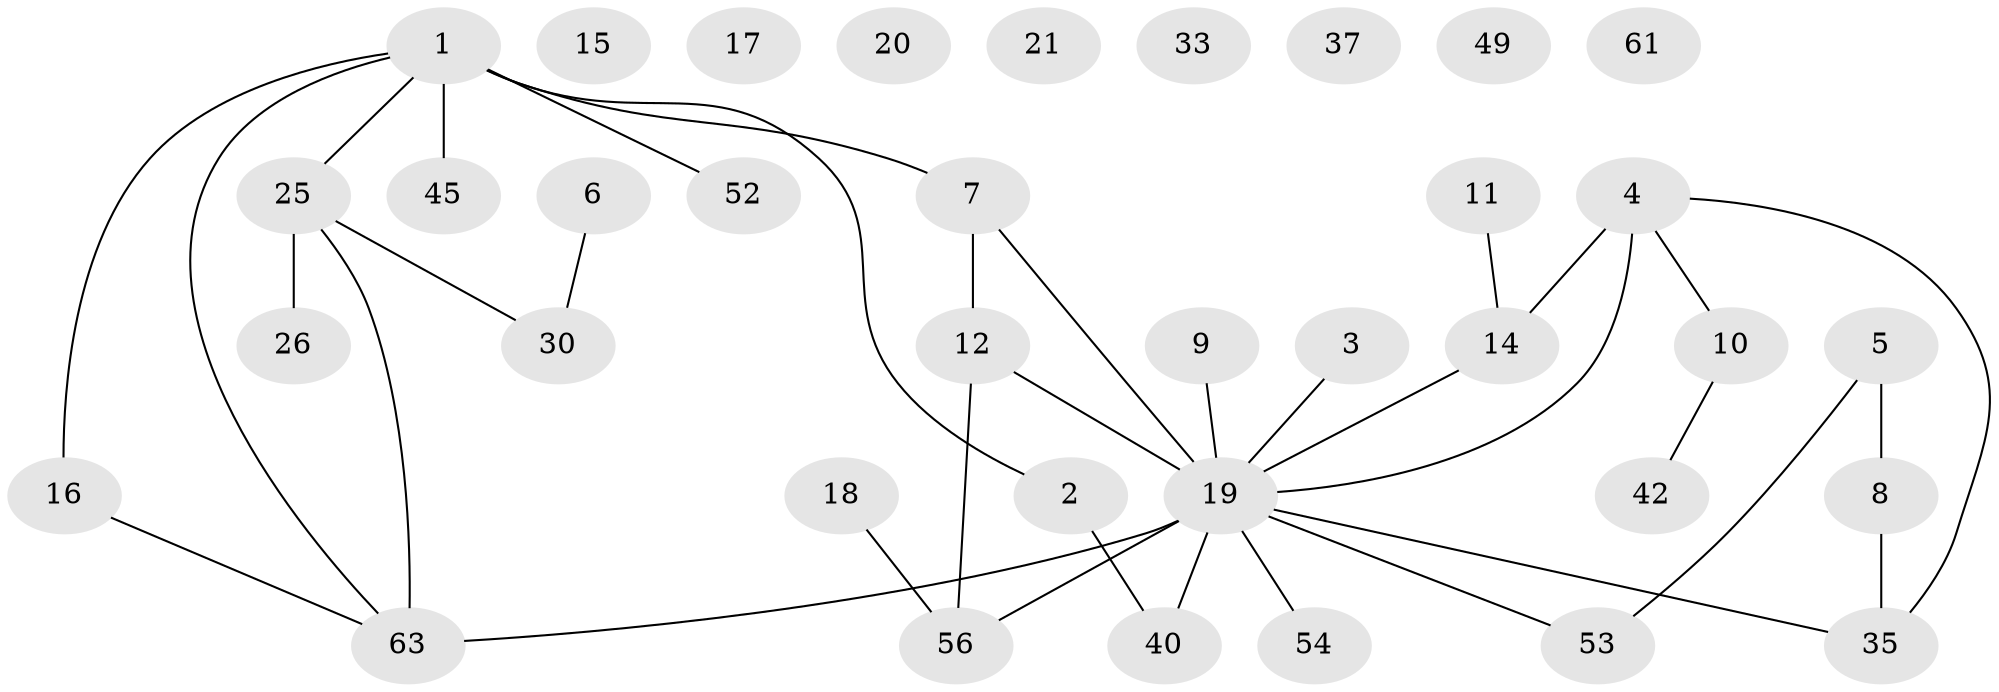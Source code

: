 // original degree distribution, {4: 0.09722222222222222, 1: 0.2638888888888889, 3: 0.2222222222222222, 2: 0.2638888888888889, 0: 0.09722222222222222, 5: 0.041666666666666664, 6: 0.013888888888888888}
// Generated by graph-tools (version 1.1) at 2025/12/03/09/25 04:12:54]
// undirected, 36 vertices, 36 edges
graph export_dot {
graph [start="1"]
  node [color=gray90,style=filled];
  1 [super="+13"];
  2 [super="+39"];
  3;
  4 [super="+31"];
  5 [super="+55+24"];
  6;
  7 [super="+32"];
  8;
  9 [super="+22"];
  10;
  11 [super="+36"];
  12;
  14 [super="+46+66"];
  15;
  16 [super="+29"];
  17;
  18 [super="+60"];
  19 [super="+41+67+68+23"];
  20 [super="+44"];
  21;
  25 [super="+51+50"];
  26;
  30;
  33;
  35 [super="+43+38"];
  37;
  40;
  42 [super="+48"];
  45;
  49;
  52;
  53 [super="+64"];
  54;
  56;
  61;
  63 [super="+65"];
  1 -- 45;
  1 -- 2;
  1 -- 16;
  1 -- 52;
  1 -- 25;
  1 -- 63;
  1 -- 7;
  2 -- 40;
  3 -- 19;
  4 -- 14;
  4 -- 35;
  4 -- 10;
  4 -- 19 [weight=2];
  5 -- 8;
  5 -- 53;
  6 -- 30;
  7 -- 12;
  7 -- 19;
  8 -- 35;
  9 -- 19 [weight=2];
  10 -- 42;
  11 -- 14;
  12 -- 56;
  12 -- 19;
  14 -- 19;
  16 -- 63;
  18 -- 56;
  19 -- 54;
  19 -- 63 [weight=2];
  19 -- 40 [weight=2];
  19 -- 56;
  19 -- 35;
  19 -- 53;
  25 -- 30;
  25 -- 63;
  25 -- 26;
}
